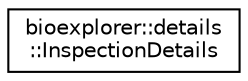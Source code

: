 digraph "Graphical Class Hierarchy"
{
 // LATEX_PDF_SIZE
  edge [fontname="Helvetica",fontsize="10",labelfontname="Helvetica",labelfontsize="10"];
  node [fontname="Helvetica",fontsize="10",shape=record];
  rankdir="LR";
  Node0 [label="bioexplorer::details\l::InspectionDetails",height=0.2,width=0.4,color="black", fillcolor="white", style="filled",URL="$dd/dc0/structbioexplorer_1_1details_1_1InspectionDetails.html",tooltip=" "];
}
